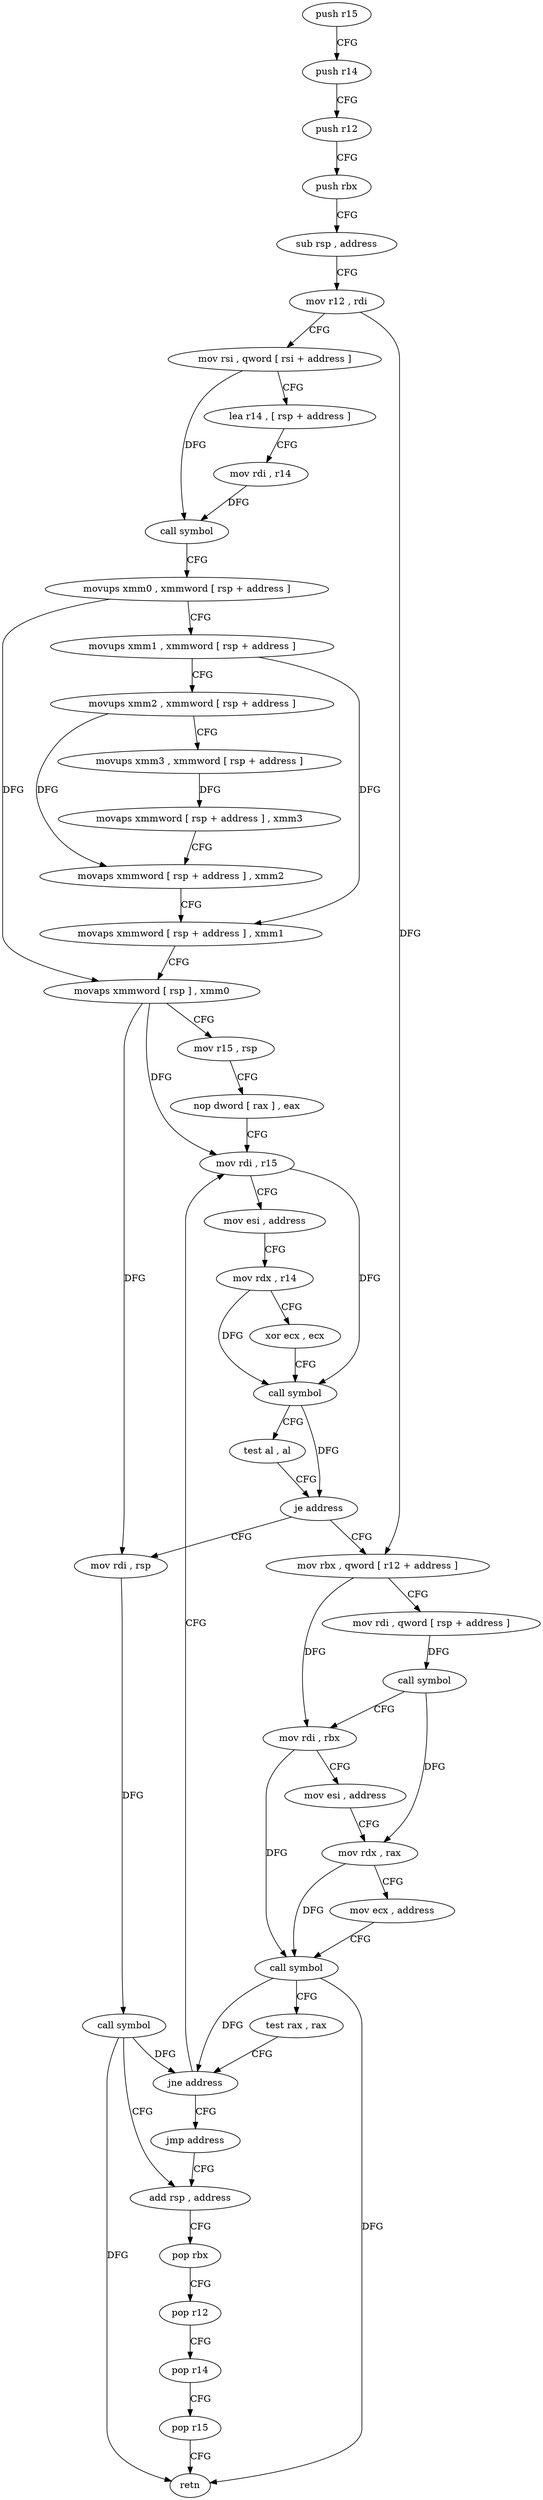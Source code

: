 digraph "func" {
"81664" [label = "push r15" ]
"81666" [label = "push r14" ]
"81668" [label = "push r12" ]
"81670" [label = "push rbx" ]
"81671" [label = "sub rsp , address" ]
"81678" [label = "mov r12 , rdi" ]
"81681" [label = "mov rsi , qword [ rsi + address ]" ]
"81685" [label = "lea r14 , [ rsp + address ]" ]
"81690" [label = "mov rdi , r14" ]
"81693" [label = "call symbol" ]
"81698" [label = "movups xmm0 , xmmword [ rsp + address ]" ]
"81703" [label = "movups xmm1 , xmmword [ rsp + address ]" ]
"81708" [label = "movups xmm2 , xmmword [ rsp + address ]" ]
"81713" [label = "movups xmm3 , xmmword [ rsp + address ]" ]
"81718" [label = "movaps xmmword [ rsp + address ] , xmm3" ]
"81723" [label = "movaps xmmword [ rsp + address ] , xmm2" ]
"81728" [label = "movaps xmmword [ rsp + address ] , xmm1" ]
"81733" [label = "movaps xmmword [ rsp ] , xmm0" ]
"81737" [label = "mov r15 , rsp" ]
"81740" [label = "nop dword [ rax ] , eax" ]
"81744" [label = "mov rdi , r15" ]
"81809" [label = "mov rdi , rsp" ]
"81812" [label = "call symbol" ]
"81817" [label = "add rsp , address" ]
"81766" [label = "mov rbx , qword [ r12 + address ]" ]
"81771" [label = "mov rdi , qword [ rsp + address ]" ]
"81776" [label = "call symbol" ]
"81781" [label = "mov rdi , rbx" ]
"81784" [label = "mov esi , address" ]
"81789" [label = "mov rdx , rax" ]
"81792" [label = "mov ecx , address" ]
"81797" [label = "call symbol" ]
"81802" [label = "test rax , rax" ]
"81805" [label = "jne address" ]
"81807" [label = "jmp address" ]
"81747" [label = "mov esi , address" ]
"81752" [label = "mov rdx , r14" ]
"81755" [label = "xor ecx , ecx" ]
"81757" [label = "call symbol" ]
"81762" [label = "test al , al" ]
"81764" [label = "je address" ]
"81824" [label = "pop rbx" ]
"81825" [label = "pop r12" ]
"81827" [label = "pop r14" ]
"81829" [label = "pop r15" ]
"81831" [label = "retn" ]
"81664" -> "81666" [ label = "CFG" ]
"81666" -> "81668" [ label = "CFG" ]
"81668" -> "81670" [ label = "CFG" ]
"81670" -> "81671" [ label = "CFG" ]
"81671" -> "81678" [ label = "CFG" ]
"81678" -> "81681" [ label = "CFG" ]
"81678" -> "81766" [ label = "DFG" ]
"81681" -> "81685" [ label = "CFG" ]
"81681" -> "81693" [ label = "DFG" ]
"81685" -> "81690" [ label = "CFG" ]
"81690" -> "81693" [ label = "DFG" ]
"81693" -> "81698" [ label = "CFG" ]
"81698" -> "81703" [ label = "CFG" ]
"81698" -> "81733" [ label = "DFG" ]
"81703" -> "81708" [ label = "CFG" ]
"81703" -> "81728" [ label = "DFG" ]
"81708" -> "81713" [ label = "CFG" ]
"81708" -> "81723" [ label = "DFG" ]
"81713" -> "81718" [ label = "DFG" ]
"81718" -> "81723" [ label = "CFG" ]
"81723" -> "81728" [ label = "CFG" ]
"81728" -> "81733" [ label = "CFG" ]
"81733" -> "81737" [ label = "CFG" ]
"81733" -> "81744" [ label = "DFG" ]
"81733" -> "81809" [ label = "DFG" ]
"81737" -> "81740" [ label = "CFG" ]
"81740" -> "81744" [ label = "CFG" ]
"81744" -> "81747" [ label = "CFG" ]
"81744" -> "81757" [ label = "DFG" ]
"81809" -> "81812" [ label = "DFG" ]
"81812" -> "81817" [ label = "CFG" ]
"81812" -> "81805" [ label = "DFG" ]
"81812" -> "81831" [ label = "DFG" ]
"81817" -> "81824" [ label = "CFG" ]
"81766" -> "81771" [ label = "CFG" ]
"81766" -> "81781" [ label = "DFG" ]
"81771" -> "81776" [ label = "DFG" ]
"81776" -> "81781" [ label = "CFG" ]
"81776" -> "81789" [ label = "DFG" ]
"81781" -> "81784" [ label = "CFG" ]
"81781" -> "81797" [ label = "DFG" ]
"81784" -> "81789" [ label = "CFG" ]
"81789" -> "81792" [ label = "CFG" ]
"81789" -> "81797" [ label = "DFG" ]
"81792" -> "81797" [ label = "CFG" ]
"81797" -> "81802" [ label = "CFG" ]
"81797" -> "81805" [ label = "DFG" ]
"81797" -> "81831" [ label = "DFG" ]
"81802" -> "81805" [ label = "CFG" ]
"81805" -> "81744" [ label = "CFG" ]
"81805" -> "81807" [ label = "CFG" ]
"81807" -> "81817" [ label = "CFG" ]
"81747" -> "81752" [ label = "CFG" ]
"81752" -> "81755" [ label = "CFG" ]
"81752" -> "81757" [ label = "DFG" ]
"81755" -> "81757" [ label = "CFG" ]
"81757" -> "81762" [ label = "CFG" ]
"81757" -> "81764" [ label = "DFG" ]
"81762" -> "81764" [ label = "CFG" ]
"81764" -> "81809" [ label = "CFG" ]
"81764" -> "81766" [ label = "CFG" ]
"81824" -> "81825" [ label = "CFG" ]
"81825" -> "81827" [ label = "CFG" ]
"81827" -> "81829" [ label = "CFG" ]
"81829" -> "81831" [ label = "CFG" ]
}
